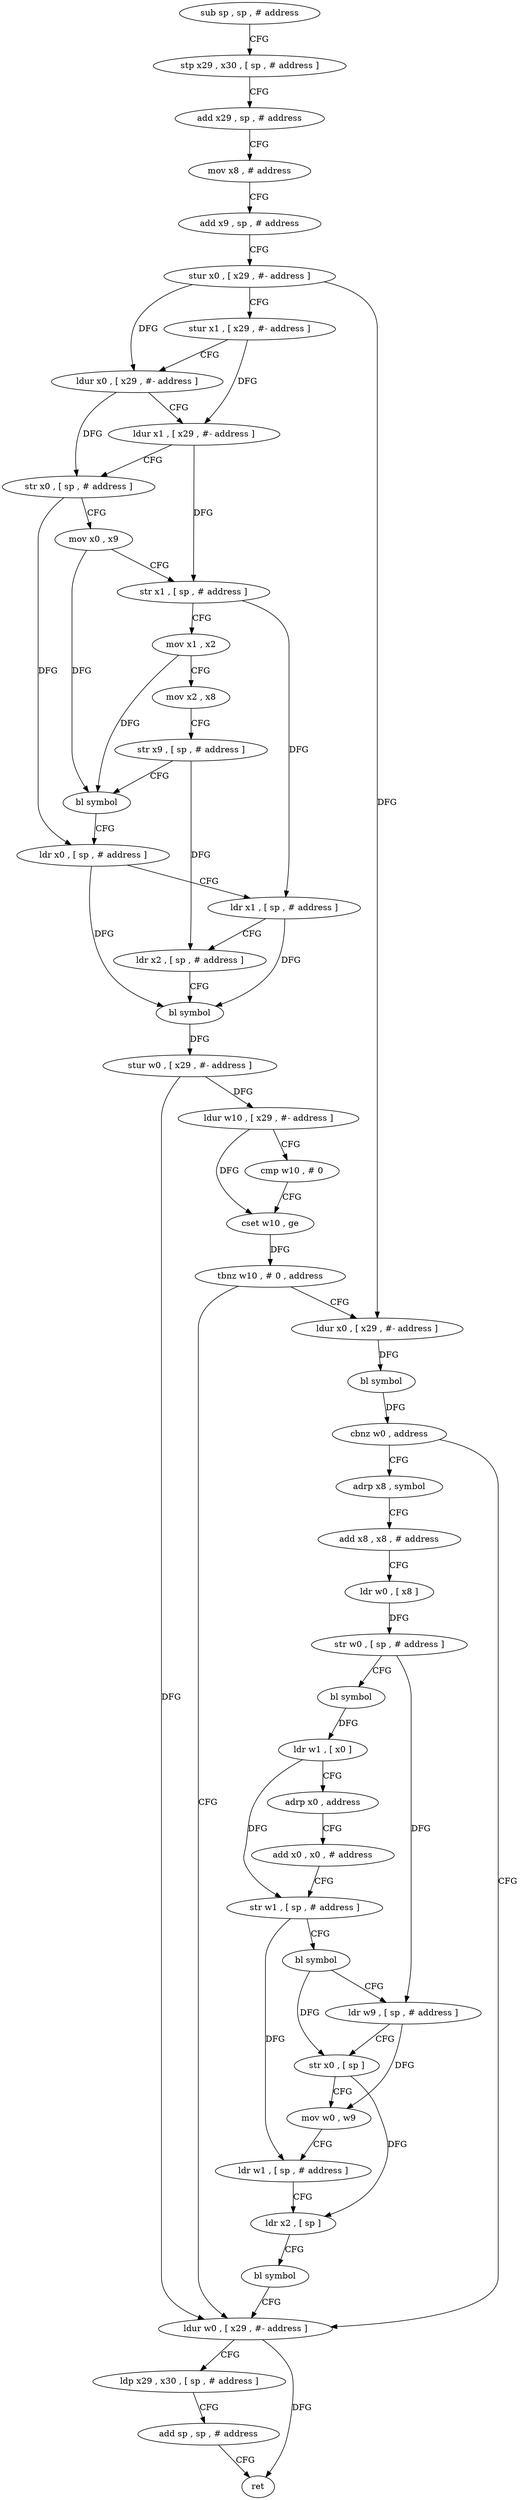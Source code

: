 digraph "func" {
"4256336" [label = "sub sp , sp , # address" ]
"4256340" [label = "stp x29 , x30 , [ sp , # address ]" ]
"4256344" [label = "add x29 , sp , # address" ]
"4256348" [label = "mov x8 , # address" ]
"4256352" [label = "add x9 , sp , # address" ]
"4256356" [label = "stur x0 , [ x29 , #- address ]" ]
"4256360" [label = "stur x1 , [ x29 , #- address ]" ]
"4256364" [label = "ldur x0 , [ x29 , #- address ]" ]
"4256368" [label = "ldur x1 , [ x29 , #- address ]" ]
"4256372" [label = "str x0 , [ sp , # address ]" ]
"4256376" [label = "mov x0 , x9" ]
"4256380" [label = "str x1 , [ sp , # address ]" ]
"4256384" [label = "mov x1 , x2" ]
"4256388" [label = "mov x2 , x8" ]
"4256392" [label = "str x9 , [ sp , # address ]" ]
"4256396" [label = "bl symbol" ]
"4256400" [label = "ldr x0 , [ sp , # address ]" ]
"4256404" [label = "ldr x1 , [ sp , # address ]" ]
"4256408" [label = "ldr x2 , [ sp , # address ]" ]
"4256412" [label = "bl symbol" ]
"4256416" [label = "stur w0 , [ x29 , #- address ]" ]
"4256420" [label = "ldur w10 , [ x29 , #- address ]" ]
"4256424" [label = "cmp w10 , # 0" ]
"4256428" [label = "cset w10 , ge" ]
"4256432" [label = "tbnz w10 , # 0 , address" ]
"4256512" [label = "ldur w0 , [ x29 , #- address ]" ]
"4256436" [label = "ldur x0 , [ x29 , #- address ]" ]
"4256516" [label = "ldp x29 , x30 , [ sp , # address ]" ]
"4256520" [label = "add sp , sp , # address" ]
"4256524" [label = "ret" ]
"4256440" [label = "bl symbol" ]
"4256444" [label = "cbnz w0 , address" ]
"4256448" [label = "adrp x8 , symbol" ]
"4256452" [label = "add x8 , x8 , # address" ]
"4256456" [label = "ldr w0 , [ x8 ]" ]
"4256460" [label = "str w0 , [ sp , # address ]" ]
"4256464" [label = "bl symbol" ]
"4256468" [label = "ldr w1 , [ x0 ]" ]
"4256472" [label = "adrp x0 , address" ]
"4256476" [label = "add x0 , x0 , # address" ]
"4256480" [label = "str w1 , [ sp , # address ]" ]
"4256484" [label = "bl symbol" ]
"4256488" [label = "ldr w9 , [ sp , # address ]" ]
"4256492" [label = "str x0 , [ sp ]" ]
"4256496" [label = "mov w0 , w9" ]
"4256500" [label = "ldr w1 , [ sp , # address ]" ]
"4256504" [label = "ldr x2 , [ sp ]" ]
"4256508" [label = "bl symbol" ]
"4256336" -> "4256340" [ label = "CFG" ]
"4256340" -> "4256344" [ label = "CFG" ]
"4256344" -> "4256348" [ label = "CFG" ]
"4256348" -> "4256352" [ label = "CFG" ]
"4256352" -> "4256356" [ label = "CFG" ]
"4256356" -> "4256360" [ label = "CFG" ]
"4256356" -> "4256364" [ label = "DFG" ]
"4256356" -> "4256436" [ label = "DFG" ]
"4256360" -> "4256364" [ label = "CFG" ]
"4256360" -> "4256368" [ label = "DFG" ]
"4256364" -> "4256368" [ label = "CFG" ]
"4256364" -> "4256372" [ label = "DFG" ]
"4256368" -> "4256372" [ label = "CFG" ]
"4256368" -> "4256380" [ label = "DFG" ]
"4256372" -> "4256376" [ label = "CFG" ]
"4256372" -> "4256400" [ label = "DFG" ]
"4256376" -> "4256380" [ label = "CFG" ]
"4256376" -> "4256396" [ label = "DFG" ]
"4256380" -> "4256384" [ label = "CFG" ]
"4256380" -> "4256404" [ label = "DFG" ]
"4256384" -> "4256388" [ label = "CFG" ]
"4256384" -> "4256396" [ label = "DFG" ]
"4256388" -> "4256392" [ label = "CFG" ]
"4256392" -> "4256396" [ label = "CFG" ]
"4256392" -> "4256408" [ label = "DFG" ]
"4256396" -> "4256400" [ label = "CFG" ]
"4256400" -> "4256404" [ label = "CFG" ]
"4256400" -> "4256412" [ label = "DFG" ]
"4256404" -> "4256408" [ label = "CFG" ]
"4256404" -> "4256412" [ label = "DFG" ]
"4256408" -> "4256412" [ label = "CFG" ]
"4256412" -> "4256416" [ label = "DFG" ]
"4256416" -> "4256420" [ label = "DFG" ]
"4256416" -> "4256512" [ label = "DFG" ]
"4256420" -> "4256424" [ label = "CFG" ]
"4256420" -> "4256428" [ label = "DFG" ]
"4256424" -> "4256428" [ label = "CFG" ]
"4256428" -> "4256432" [ label = "DFG" ]
"4256432" -> "4256512" [ label = "CFG" ]
"4256432" -> "4256436" [ label = "CFG" ]
"4256512" -> "4256516" [ label = "CFG" ]
"4256512" -> "4256524" [ label = "DFG" ]
"4256436" -> "4256440" [ label = "DFG" ]
"4256516" -> "4256520" [ label = "CFG" ]
"4256520" -> "4256524" [ label = "CFG" ]
"4256440" -> "4256444" [ label = "DFG" ]
"4256444" -> "4256512" [ label = "CFG" ]
"4256444" -> "4256448" [ label = "CFG" ]
"4256448" -> "4256452" [ label = "CFG" ]
"4256452" -> "4256456" [ label = "CFG" ]
"4256456" -> "4256460" [ label = "DFG" ]
"4256460" -> "4256464" [ label = "CFG" ]
"4256460" -> "4256488" [ label = "DFG" ]
"4256464" -> "4256468" [ label = "DFG" ]
"4256468" -> "4256472" [ label = "CFG" ]
"4256468" -> "4256480" [ label = "DFG" ]
"4256472" -> "4256476" [ label = "CFG" ]
"4256476" -> "4256480" [ label = "CFG" ]
"4256480" -> "4256484" [ label = "CFG" ]
"4256480" -> "4256500" [ label = "DFG" ]
"4256484" -> "4256488" [ label = "CFG" ]
"4256484" -> "4256492" [ label = "DFG" ]
"4256488" -> "4256492" [ label = "CFG" ]
"4256488" -> "4256496" [ label = "DFG" ]
"4256492" -> "4256496" [ label = "CFG" ]
"4256492" -> "4256504" [ label = "DFG" ]
"4256496" -> "4256500" [ label = "CFG" ]
"4256500" -> "4256504" [ label = "CFG" ]
"4256504" -> "4256508" [ label = "CFG" ]
"4256508" -> "4256512" [ label = "CFG" ]
}
